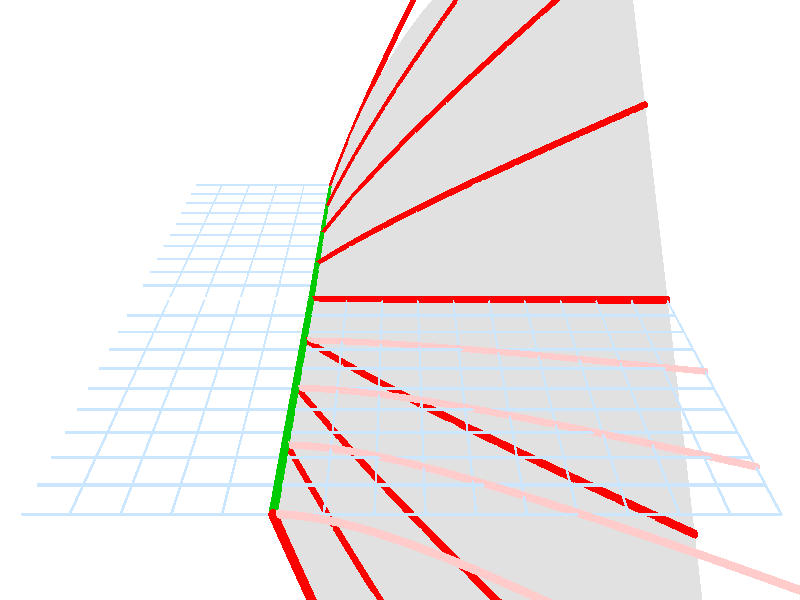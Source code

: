 //
// 3dimage.pov
//
// (c) 2022 Prof Dr Andreas Müller
//
#version 3.7;
#include "colors.inc"
#include "skies.inc"

global_settings {
        assumed_gamma 1
}

#declare imagescale = 0.4;
#declare at = 0.012;
#declare curver = 0.018;
#declare gridr = 0.005;

#declare Cameracenter = <1.5,2,-6>;
#declare Worldpoint = <1.5, 0, 0>;
#declare Lightsource = <1,10,-8>;
#declare Lightdirection = vnormalize(Lightsource - Worldpoint);
#declare Lightaxis1 = vnormalize(vcross(Lightdirection, <0,1,0>));
#declare Lightaxis2 = vnormalize(vcross(Lightaxis1, Lightdirection));

camera {
	location Cameracenter
	look_at Worldpoint
	right 16/9 * x * imagescale
	up y * imagescale
}

light_source {
	Lightsource color White
	area_light Lightaxis1 Lightaxis2, 10, 10
	adaptive 1
	jitter
}

sky_sphere {
	pigment {
		color White
	}
}

#declare xmin = 1;
#declare xmax = 3;
#declare ymin = -2;
#declare ymax = 2;

#macro punkt(X,Y)
	< X, Y * tanh(ln(X)), Y >
#end

#macro charpunkt(y0, T)
	< exp(T), y0 * sinh(T), y0 * cosh(T) >
#end

#macro charpunkt0(y0, T)
	< exp(T), 0, y0 * cosh(T) >
#end

mesh {
	#declare xstep = 0.05;
	#declare ystep = 0.05;

	#declare X = xmin;
	#while (X < xmax - xstep/2)
		#declare Y = ymin;
		#while (Y < ymax - ystep/2)
			triangle {
				punkt(X,         Y),
				punkt(X + xstep, Y),
				punkt(X + xstep, Y + ystep)
			}
			triangle {
				punkt(X,         Y),
				punkt(X + xstep, Y + ystep),
				punkt(X,         Y + ystep)
			}
			#declare Y = Y + ystep;
		#end
		#declare X = X + xstep;
	#end
	pigment {
		color Gray transmit 0.2
	}
	finish {
		specular 0.99
		metallic
	}
}

#macro characteristic(y0, r)
	#declare tstep = 0.01;
	#declare T = 0;
	#declare tmax = ln(xmax);
	#declare p = charpunkt(y0, T);
	sphere { p, r }
	#while (T < tmax - tstep/2)
		#declare oldp = p;
		#declare T = T + tstep;
		#declare p = charpunkt(y0, T);
		sphere { p, r }
		cylinder { oldp, p, r }
	#end
#end

#macro characteristic0(y0, r)
	#declare tstep = 0.01;
	#declare T = 0;
	#declare tmax = ln(xmax);
	#declare p = charpunkt0(y0, T);
	sphere { p, r }
	#while (T < tmax - tstep/2)
		#declare oldp = p;
		#declare T = T + tstep;
		#declare p = charpunkt0(y0, T);
		sphere { p, r }
		cylinder { oldp, p, r }
	#end
#end

//intersection {
//	box { <0, -10, ymin>, <xmax, 10, ymax> }
	union {
		#declare ystep = 0.5;
		#declare y0 = ymin;
		#while (y0 <= ymax)
			characteristic(y0, curver)
			#declare y0 = y0 + ystep;
		#end
		pigment {
			color Red
		}
		finish {
			specular 0.99
			metallic
		}
	}
//}

	union {
		#declare ystep = 0.5;
		#declare y0 = ymin;
		#while (y0 <= ymax)
			characteristic0(y0, at)
			#declare y0 = y0 + ystep;
		#end
		pigment {
			color rgb<1.0,0.6,0.6>
		}
		finish {
			specular 0.99
			metallic
		}
	}

union {
	#declare ystep = 0.1;
	#declare Y = ymin;
	#declare p = punkt(1, Y);
	sphere { p, curver }
	#while (Y < ymax - ystep/2)
		#declare oldp = p;
		#declare Y = Y + ystep;
		#declare p = punkt(1, Y);
		sphere { p, curver }
		cylinder { oldp, p, curver }
		#declare Y = Y + ystep;
	#end
	pigment {
		color rgb<0,0.6,0>
	}
	finish {
		metallic
		specular 0.99
	}
}


#macro xcurve(Y)
	#declare X = xmin;
	#declare xstep = 0.05;
	#declare p = punkt(X, Y);
	sphere { p, gridr }
	#while (X < xmax - xstep / 2)
		#declare oldp = p;
		#declare X = X + xstep;
		#declare p = punkt(X, Y);
		sphere { p, gridr }
		cylinder { oldp, p, gridr }
	#end
#end

#macro ycurve(X)
	#declare Y = ymin;
	#declare ystep = 0.05;
	#declare p = punkt(X, Y);
	sphere { p, gridr }
	#while (Y < ymax - ystep / 2)
		#declare oldp = p;
		#declare Y = Y + ystep;
		#declare p = punkt(X, Y);
		sphere { p, gridr }
		cylinder { oldp, p, gridr }
	#end
#end

union {
	#declare Yg = ymin;
	#while (Yg < ymax + 0.1)
		xcurve(Yg)
		#declare Yg = Yg + 0.2;
	#end
	#declare Xg = xmin;
	#while (Xg < xmax + 0.1)
		ycurve(Xg)
		#declare Xg = Xg + 0.2;
	#end
	pigment {
		color Gray
	}
	finish {
		metallic
		specular 0.99
	}
}

//
// draw an arrow from <from> to <to> with thickness <arrowthickness> with
// color <c>
//
#macro arrow(from, to, arrowthickness, c)
	#declare arrowdirection = vnormalize(to - from);
	#declare arrowlength = vlength(to - from);
	union {
		sphere {
			from, 1.1 * arrowthickness
		}
		cylinder {
			from,
			from + (arrowlength - 5 * arrowthickness) * arrowdirection,
			arrowthickness
		}
		cone {
			from + (arrowlength - 5 * arrowthickness) * arrowdirection,
			2 * arrowthickness,
			to,
			0
		}
		pigment {
			color c
		}
		finish {
			specular 0.9
			metallic
		}
	}
#end

arrow(<-0.1, 0,  0  >, < 3.2, 0, 0   >, at, White)
arrow(< 0,   0, -2.1>, < 0,   0, 2.1 >, at, White)
arrow(< 0,  -1,  0  >, < 0,   1, 0   >, at, White)

union {
	#declare ystep = 0.2;
	#declare Y = ymin;
	#while (Y < ymax + ystep/2)
		cylinder { <0, 0, Y>, <xmax, 0, Y>, gridr }
		sphere { <xmax, 0, Y>, gridr }
		#declare Y = Y + ystep;
	#end
	#declare xstep = 0.2;
	#declare X = 0;
	#while (X < xmax + xstep/2)
		cylinder { <X, 0, ymin>, <X, 0, ymax>, gridr }
		sphere { <X, 0, ymin>, gridr }
		sphere { <X, 0, ymax>, gridr }
		#declare X = X + xstep;
	#end
	pigment {
		color rgb<0.6,0.8,1.0>
	}
	finish {
		specular 0.99
		metallic
	}
}
